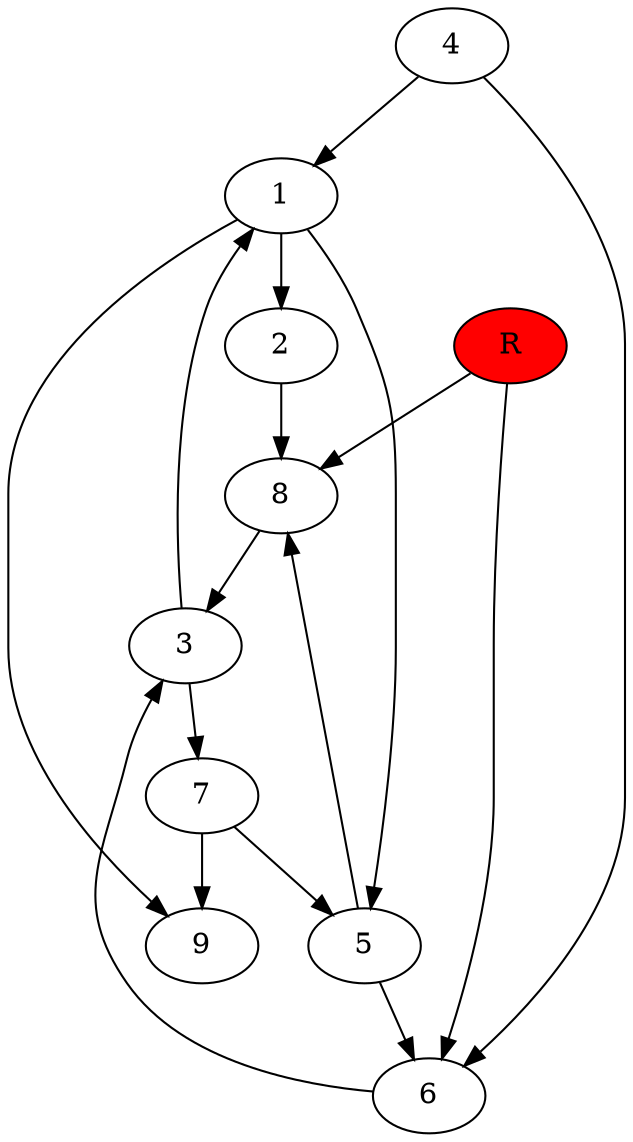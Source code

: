 digraph prb25721 {
	1
	2
	3
	4
	5
	6
	7
	8
	R [fillcolor="#ff0000" style=filled]
	1 -> 2
	1 -> 5
	1 -> 9
	2 -> 8
	3 -> 1
	3 -> 7
	4 -> 1
	4 -> 6
	5 -> 6
	5 -> 8
	6 -> 3
	7 -> 5
	7 -> 9
	8 -> 3
	R -> 6
	R -> 8
}

